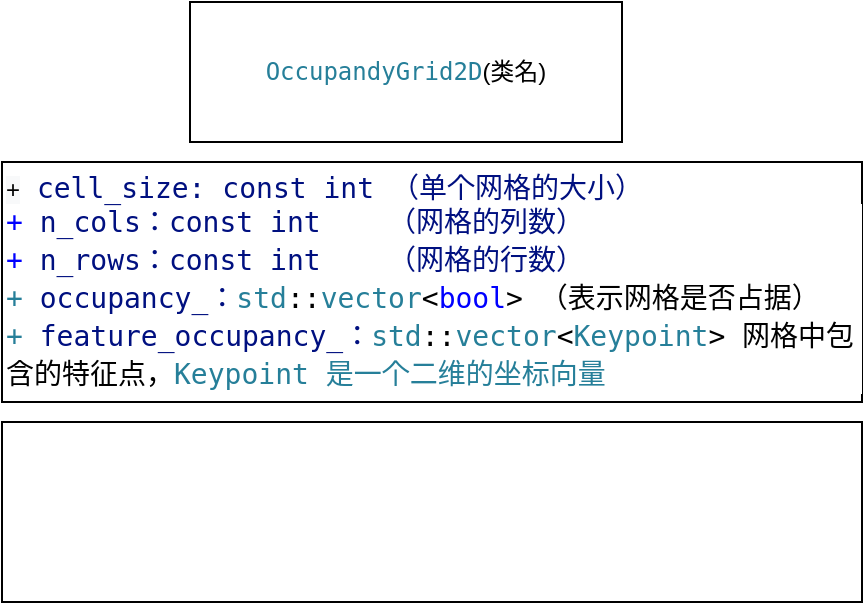 <mxfile version="18.1.3" type="github">
  <diagram id="GWlVWCDsTEzYYvYcxX3m" name="Page-1">
    <mxGraphModel dx="931" dy="533" grid="1" gridSize="10" guides="1" tooltips="1" connect="1" arrows="1" fold="1" page="1" pageScale="1" pageWidth="827" pageHeight="1169" math="0" shadow="0">
      <root>
        <mxCell id="0" />
        <mxCell id="1" parent="0" />
        <mxCell id="C_KMu0P_hX7JI2DiCEww-2" value="&lt;font style=&quot;font-size: 12px;&quot;&gt;&lt;span style=&quot;color: rgb(38, 127, 153); background-color: rgb(255, 255, 255); font-family: &amp;quot;Droid Sans Mono&amp;quot;, &amp;quot;monospace&amp;quot;, monospace, &amp;quot;Droid Sans Fallback&amp;quot;;&quot;&gt;OccupandyGrid2D&lt;/span&gt;(类名)&lt;/font&gt;" style="rounded=0;whiteSpace=wrap;html=1;" vertex="1" parent="1">
          <mxGeometry x="294" y="140" width="216" height="70" as="geometry" />
        </mxCell>
        <mxCell id="C_KMu0P_hX7JI2DiCEww-3" value="&lt;div style=&quot;&quot;&gt;&lt;span style=&quot;background-color: rgb(248, 249, 250);&quot;&gt;+&lt;/span&gt;&lt;span style=&quot;background-color: rgb(255, 255, 255); font-family: &amp;quot;Droid Sans Mono&amp;quot;, &amp;quot;monospace&amp;quot;, monospace, &amp;quot;Droid Sans Fallback&amp;quot;; font-size: 14px;&quot;&gt;&amp;nbsp;&lt;/span&gt;&lt;span style=&quot;background-color: rgb(255, 255, 255); font-family: &amp;quot;Droid Sans Mono&amp;quot;, &amp;quot;monospace&amp;quot;, monospace, &amp;quot;Droid Sans Fallback&amp;quot;; font-size: 14px; color: rgb(0, 16, 128);&quot;&gt;cell_size: const int （单个网格的大小）&amp;nbsp;&lt;/span&gt;&lt;span style=&quot;background-color: rgb(255, 255, 255); font-family: &amp;quot;Droid Sans Mono&amp;quot;, &amp;quot;monospace&amp;quot;, monospace, &amp;quot;Droid Sans Fallback&amp;quot;; font-size: 14px;&quot;&gt;&amp;nbsp;&lt;/span&gt;&lt;/div&gt;&lt;div style=&quot;background-color: rgb(255, 255, 255); font-family: &amp;quot;Droid Sans Mono&amp;quot;, &amp;quot;monospace&amp;quot;, monospace, &amp;quot;Droid Sans Fallback&amp;quot;; font-size: 14px; line-height: 19px;&quot;&gt;&lt;div&gt;&lt;span style=&quot;color: #0000ff;&quot;&gt;+&amp;nbsp;&lt;/span&gt;&lt;span style=&quot;color: #001080;&quot;&gt;n_cols：&lt;/span&gt;&lt;span style=&quot;color: rgb(0, 16, 128);&quot;&gt;const int&amp;nbsp; &amp;nbsp; &lt;/span&gt;&lt;span style=&quot;color: rgb(0, 16, 128);&quot;&gt;（网格的列数）&amp;nbsp;&lt;/span&gt;&lt;/div&gt;&lt;div&gt;&lt;span style=&quot;color: #0000ff;&quot;&gt;+ &lt;/span&gt;&lt;span style=&quot;color: #001080;&quot;&gt;n_rows：&lt;/span&gt;&lt;span style=&quot;color: rgb(0, 16, 128);&quot;&gt;const int&amp;nbsp; &amp;nbsp;&amp;nbsp;&lt;/span&gt;&lt;span style=&quot;color: rgb(0, 16, 128);&quot;&gt;（网格的行数）&amp;nbsp;&lt;/span&gt;&lt;/div&gt;&lt;div&gt;&lt;span style=&quot;color: #267f99;&quot;&gt;+&amp;nbsp;&lt;/span&gt;&lt;span style=&quot;color: #001080;&quot;&gt;occupancy_：&lt;/span&gt;&lt;span style=&quot;color: rgb(38, 127, 153);&quot;&gt;std&lt;/span&gt;&lt;span style=&quot;&quot;&gt;::&lt;/span&gt;&lt;span style=&quot;color: rgb(38, 127, 153);&quot;&gt;vector&lt;/span&gt;&lt;span style=&quot;&quot;&gt;&amp;lt;&lt;/span&gt;&lt;span style=&quot;color: rgb(0, 0, 255);&quot;&gt;bool&lt;/span&gt;&lt;span style=&quot;&quot;&gt;&amp;gt; （表示网格是否占据）&lt;/span&gt;&lt;/div&gt;&lt;div&gt;&lt;span style=&quot;color: #267f99;&quot;&gt;+&amp;nbsp;&lt;/span&gt;&lt;span style=&quot;color: #001080;&quot;&gt;feature_occupancy_：&lt;/span&gt;&lt;span style=&quot;color: rgb(38, 127, 153);&quot;&gt;std&lt;/span&gt;&lt;span style=&quot;&quot;&gt;::&lt;/span&gt;&lt;span style=&quot;color: rgb(38, 127, 153);&quot;&gt;vector&lt;/span&gt;&lt;span style=&quot;&quot;&gt;&amp;lt;&lt;/span&gt;&lt;span style=&quot;color: rgb(38, 127, 153);&quot;&gt;Keypoint&lt;/span&gt;&lt;span style=&quot;&quot;&gt;&amp;gt; 网格中包&lt;span style=&quot;&quot;&gt;	&lt;/span&gt;&lt;span style=&quot;&quot;&gt;	&lt;/span&gt;&lt;span style=&quot;&quot;&gt;	&lt;/span&gt;含的特征点，&lt;/span&gt;&lt;span style=&quot;color: rgb(38, 127, 153);&quot;&gt;Keypoint 是一个二维的坐标向量&lt;/span&gt;&lt;/div&gt;&lt;/div&gt;" style="rounded=0;whiteSpace=wrap;html=1;align=left;" vertex="1" parent="1">
          <mxGeometry x="200" y="220" width="430" height="120" as="geometry" />
        </mxCell>
        <mxCell id="C_KMu0P_hX7JI2DiCEww-4" value="" style="rounded=0;whiteSpace=wrap;html=1;" vertex="1" parent="1">
          <mxGeometry x="200" y="350" width="430" height="90" as="geometry" />
        </mxCell>
      </root>
    </mxGraphModel>
  </diagram>
</mxfile>
